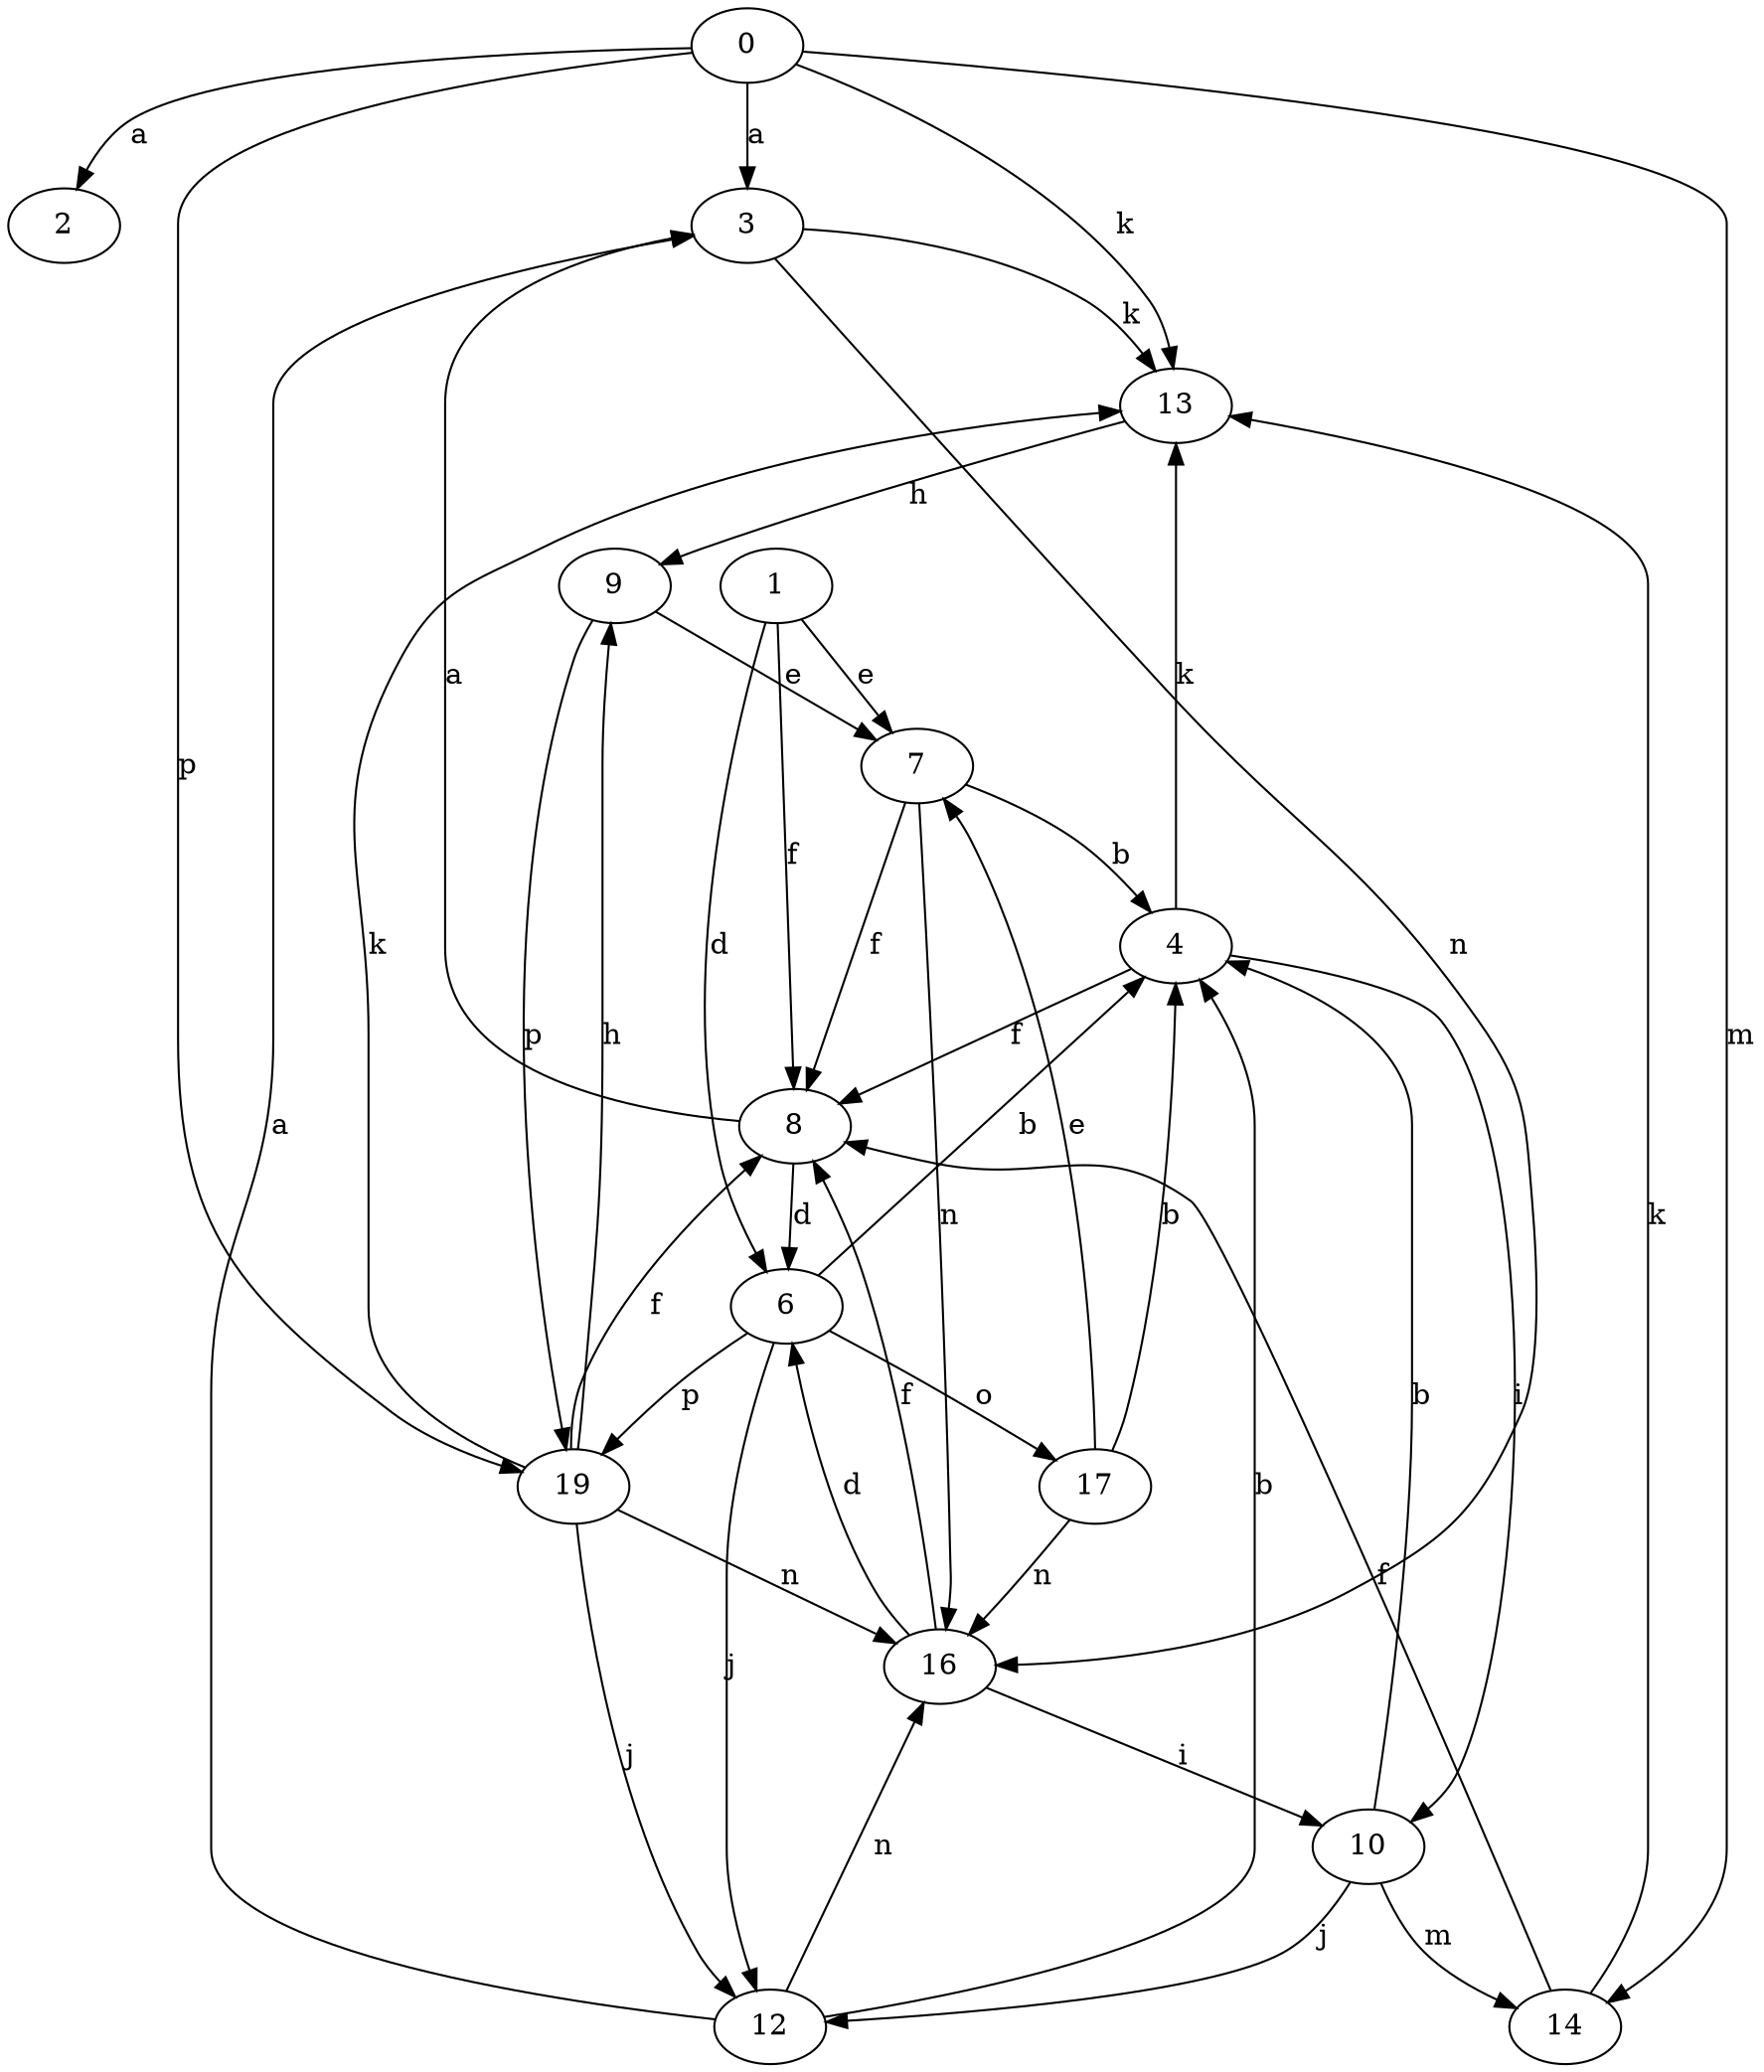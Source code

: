 strict digraph  {
2;
3;
4;
6;
7;
0;
8;
9;
10;
12;
13;
14;
1;
16;
17;
19;
3 -> 13  [label=k];
3 -> 16  [label=n];
4 -> 8  [label=f];
4 -> 10  [label=i];
4 -> 13  [label=k];
6 -> 4  [label=b];
6 -> 12  [label=j];
6 -> 17  [label=o];
6 -> 19  [label=p];
7 -> 4  [label=b];
7 -> 8  [label=f];
7 -> 16  [label=n];
0 -> 2  [label=a];
0 -> 3  [label=a];
0 -> 13  [label=k];
0 -> 14  [label=m];
0 -> 19  [label=p];
8 -> 3  [label=a];
8 -> 6  [label=d];
9 -> 7  [label=e];
9 -> 19  [label=p];
10 -> 4  [label=b];
10 -> 12  [label=j];
10 -> 14  [label=m];
12 -> 3  [label=a];
12 -> 4  [label=b];
12 -> 16  [label=n];
13 -> 9  [label=h];
14 -> 8  [label=f];
14 -> 13  [label=k];
1 -> 6  [label=d];
1 -> 7  [label=e];
1 -> 8  [label=f];
16 -> 6  [label=d];
16 -> 8  [label=f];
16 -> 10  [label=i];
17 -> 4  [label=b];
17 -> 7  [label=e];
17 -> 16  [label=n];
19 -> 8  [label=f];
19 -> 9  [label=h];
19 -> 12  [label=j];
19 -> 13  [label=k];
19 -> 16  [label=n];
}
